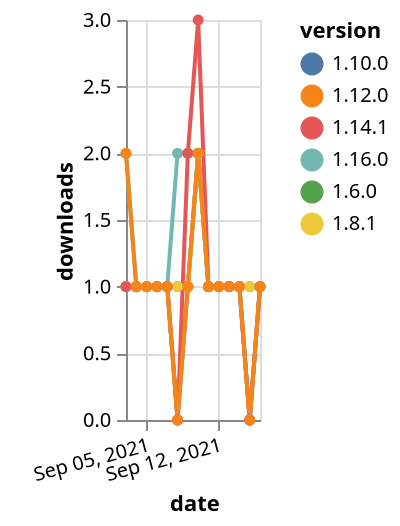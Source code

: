 {"$schema": "https://vega.github.io/schema/vega-lite/v5.json", "description": "A simple bar chart with embedded data.", "data": {"values": [{"date": "2021-09-03", "total": 249, "delta": 1, "version": "1.6.0"}, {"date": "2021-09-04", "total": 250, "delta": 1, "version": "1.6.0"}, {"date": "2021-09-05", "total": 251, "delta": 1, "version": "1.6.0"}, {"date": "2021-09-06", "total": 252, "delta": 1, "version": "1.6.0"}, {"date": "2021-09-07", "total": 253, "delta": 1, "version": "1.6.0"}, {"date": "2021-09-08", "total": 254, "delta": 1, "version": "1.6.0"}, {"date": "2021-09-09", "total": 255, "delta": 1, "version": "1.6.0"}, {"date": "2021-09-10", "total": 257, "delta": 2, "version": "1.6.0"}, {"date": "2021-09-11", "total": 258, "delta": 1, "version": "1.6.0"}, {"date": "2021-09-12", "total": 259, "delta": 1, "version": "1.6.0"}, {"date": "2021-09-13", "total": 260, "delta": 1, "version": "1.6.0"}, {"date": "2021-09-14", "total": 261, "delta": 1, "version": "1.6.0"}, {"date": "2021-09-15", "total": 262, "delta": 1, "version": "1.6.0"}, {"date": "2021-09-16", "total": 263, "delta": 1, "version": "1.6.0"}, {"date": "2021-09-03", "total": 187, "delta": 1, "version": "1.10.0"}, {"date": "2021-09-04", "total": 188, "delta": 1, "version": "1.10.0"}, {"date": "2021-09-05", "total": 189, "delta": 1, "version": "1.10.0"}, {"date": "2021-09-06", "total": 190, "delta": 1, "version": "1.10.0"}, {"date": "2021-09-07", "total": 191, "delta": 1, "version": "1.10.0"}, {"date": "2021-09-08", "total": 191, "delta": 0, "version": "1.10.0"}, {"date": "2021-09-09", "total": 192, "delta": 1, "version": "1.10.0"}, {"date": "2021-09-10", "total": 194, "delta": 2, "version": "1.10.0"}, {"date": "2021-09-11", "total": 195, "delta": 1, "version": "1.10.0"}, {"date": "2021-09-12", "total": 196, "delta": 1, "version": "1.10.0"}, {"date": "2021-09-13", "total": 197, "delta": 1, "version": "1.10.0"}, {"date": "2021-09-14", "total": 198, "delta": 1, "version": "1.10.0"}, {"date": "2021-09-15", "total": 198, "delta": 0, "version": "1.10.0"}, {"date": "2021-09-16", "total": 199, "delta": 1, "version": "1.10.0"}, {"date": "2021-09-03", "total": 126, "delta": 2, "version": "1.16.0"}, {"date": "2021-09-04", "total": 127, "delta": 1, "version": "1.16.0"}, {"date": "2021-09-05", "total": 128, "delta": 1, "version": "1.16.0"}, {"date": "2021-09-06", "total": 129, "delta": 1, "version": "1.16.0"}, {"date": "2021-09-07", "total": 130, "delta": 1, "version": "1.16.0"}, {"date": "2021-09-08", "total": 132, "delta": 2, "version": "1.16.0"}, {"date": "2021-09-09", "total": 134, "delta": 2, "version": "1.16.0"}, {"date": "2021-09-10", "total": 136, "delta": 2, "version": "1.16.0"}, {"date": "2021-09-11", "total": 137, "delta": 1, "version": "1.16.0"}, {"date": "2021-09-12", "total": 138, "delta": 1, "version": "1.16.0"}, {"date": "2021-09-13", "total": 139, "delta": 1, "version": "1.16.0"}, {"date": "2021-09-14", "total": 140, "delta": 1, "version": "1.16.0"}, {"date": "2021-09-15", "total": 140, "delta": 0, "version": "1.16.0"}, {"date": "2021-09-16", "total": 141, "delta": 1, "version": "1.16.0"}, {"date": "2021-09-03", "total": 200, "delta": 1, "version": "1.8.1"}, {"date": "2021-09-04", "total": 201, "delta": 1, "version": "1.8.1"}, {"date": "2021-09-05", "total": 202, "delta": 1, "version": "1.8.1"}, {"date": "2021-09-06", "total": 203, "delta": 1, "version": "1.8.1"}, {"date": "2021-09-07", "total": 204, "delta": 1, "version": "1.8.1"}, {"date": "2021-09-08", "total": 205, "delta": 1, "version": "1.8.1"}, {"date": "2021-09-09", "total": 206, "delta": 1, "version": "1.8.1"}, {"date": "2021-09-10", "total": 208, "delta": 2, "version": "1.8.1"}, {"date": "2021-09-11", "total": 209, "delta": 1, "version": "1.8.1"}, {"date": "2021-09-12", "total": 210, "delta": 1, "version": "1.8.1"}, {"date": "2021-09-13", "total": 211, "delta": 1, "version": "1.8.1"}, {"date": "2021-09-14", "total": 212, "delta": 1, "version": "1.8.1"}, {"date": "2021-09-15", "total": 213, "delta": 1, "version": "1.8.1"}, {"date": "2021-09-16", "total": 214, "delta": 1, "version": "1.8.1"}, {"date": "2021-09-03", "total": 196, "delta": 1, "version": "1.14.1"}, {"date": "2021-09-04", "total": 197, "delta": 1, "version": "1.14.1"}, {"date": "2021-09-05", "total": 198, "delta": 1, "version": "1.14.1"}, {"date": "2021-09-06", "total": 199, "delta": 1, "version": "1.14.1"}, {"date": "2021-09-07", "total": 200, "delta": 1, "version": "1.14.1"}, {"date": "2021-09-08", "total": 200, "delta": 0, "version": "1.14.1"}, {"date": "2021-09-09", "total": 202, "delta": 2, "version": "1.14.1"}, {"date": "2021-09-10", "total": 205, "delta": 3, "version": "1.14.1"}, {"date": "2021-09-11", "total": 206, "delta": 1, "version": "1.14.1"}, {"date": "2021-09-12", "total": 207, "delta": 1, "version": "1.14.1"}, {"date": "2021-09-13", "total": 208, "delta": 1, "version": "1.14.1"}, {"date": "2021-09-14", "total": 209, "delta": 1, "version": "1.14.1"}, {"date": "2021-09-15", "total": 209, "delta": 0, "version": "1.14.1"}, {"date": "2021-09-16", "total": 210, "delta": 1, "version": "1.14.1"}, {"date": "2021-09-03", "total": 173, "delta": 2, "version": "1.12.0"}, {"date": "2021-09-04", "total": 174, "delta": 1, "version": "1.12.0"}, {"date": "2021-09-05", "total": 175, "delta": 1, "version": "1.12.0"}, {"date": "2021-09-06", "total": 176, "delta": 1, "version": "1.12.0"}, {"date": "2021-09-07", "total": 177, "delta": 1, "version": "1.12.0"}, {"date": "2021-09-08", "total": 177, "delta": 0, "version": "1.12.0"}, {"date": "2021-09-09", "total": 178, "delta": 1, "version": "1.12.0"}, {"date": "2021-09-10", "total": 180, "delta": 2, "version": "1.12.0"}, {"date": "2021-09-11", "total": 181, "delta": 1, "version": "1.12.0"}, {"date": "2021-09-12", "total": 182, "delta": 1, "version": "1.12.0"}, {"date": "2021-09-13", "total": 183, "delta": 1, "version": "1.12.0"}, {"date": "2021-09-14", "total": 184, "delta": 1, "version": "1.12.0"}, {"date": "2021-09-15", "total": 184, "delta": 0, "version": "1.12.0"}, {"date": "2021-09-16", "total": 185, "delta": 1, "version": "1.12.0"}]}, "width": "container", "mark": {"type": "line", "point": {"filled": true}}, "encoding": {"x": {"field": "date", "type": "temporal", "timeUnit": "yearmonthdate", "title": "date", "axis": {"labelAngle": -15}}, "y": {"field": "delta", "type": "quantitative", "title": "downloads"}, "color": {"field": "version", "type": "nominal"}, "tooltip": {"field": "delta"}}}